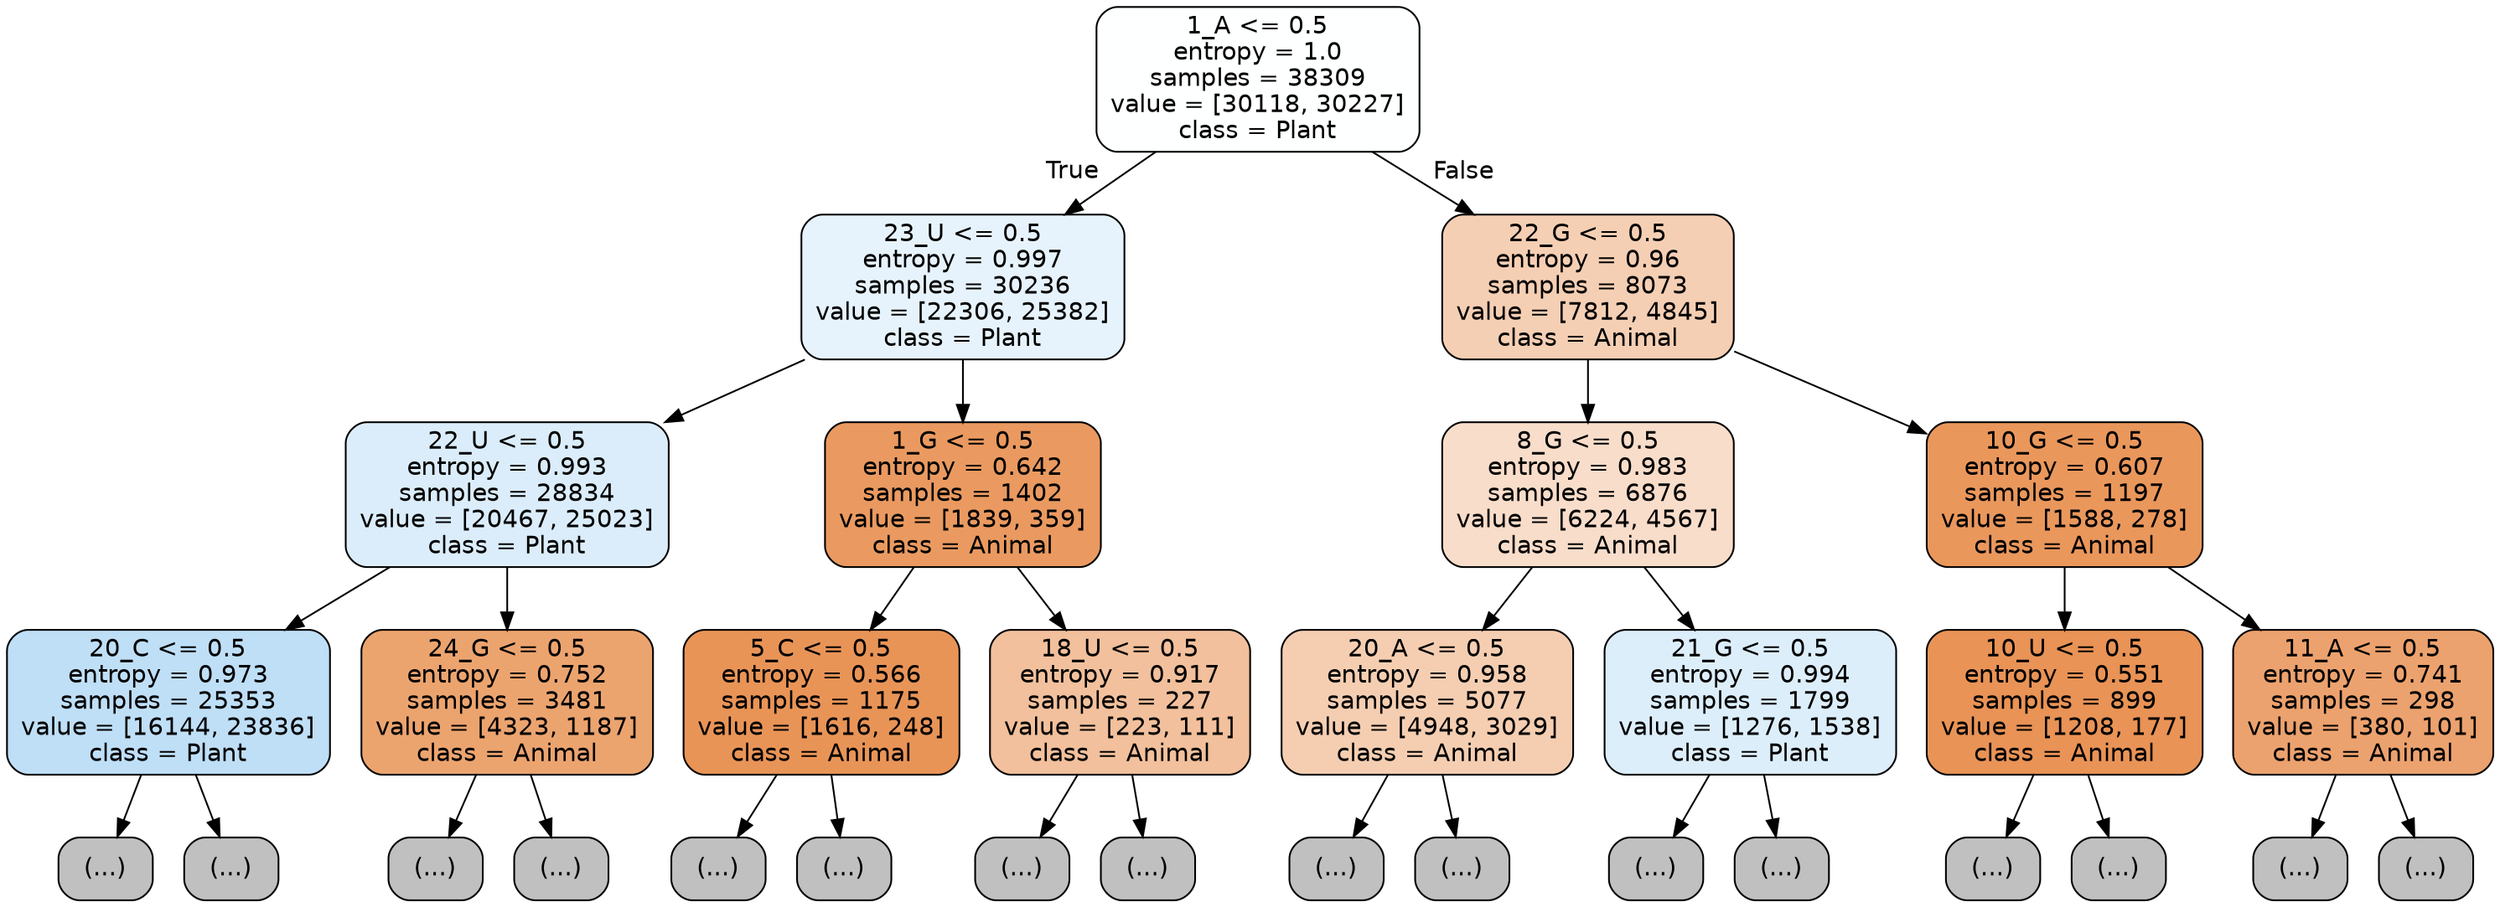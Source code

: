 digraph Tree {
node [shape=box, style="filled, rounded", color="black", fontname="helvetica"] ;
edge [fontname="helvetica"] ;
0 [label="1_A <= 0.5\nentropy = 1.0\nsamples = 38309\nvalue = [30118, 30227]\nclass = Plant", fillcolor="#feffff"] ;
1 [label="23_U <= 0.5\nentropy = 0.997\nsamples = 30236\nvalue = [22306, 25382]\nclass = Plant", fillcolor="#e7f3fc"] ;
0 -> 1 [labeldistance=2.5, labelangle=45, headlabel="True"] ;
2 [label="22_U <= 0.5\nentropy = 0.993\nsamples = 28834\nvalue = [20467, 25023]\nclass = Plant", fillcolor="#dbedfa"] ;
1 -> 2 ;
3 [label="20_C <= 0.5\nentropy = 0.973\nsamples = 25353\nvalue = [16144, 23836]\nclass = Plant", fillcolor="#bfdff7"] ;
2 -> 3 ;
4 [label="(...)", fillcolor="#C0C0C0"] ;
3 -> 4 ;
8431 [label="(...)", fillcolor="#C0C0C0"] ;
3 -> 8431 ;
11104 [label="24_G <= 0.5\nentropy = 0.752\nsamples = 3481\nvalue = [4323, 1187]\nclass = Animal", fillcolor="#eca46f"] ;
2 -> 11104 ;
11105 [label="(...)", fillcolor="#C0C0C0"] ;
11104 -> 11105 ;
12424 [label="(...)", fillcolor="#C0C0C0"] ;
11104 -> 12424 ;
12483 [label="1_G <= 0.5\nentropy = 0.642\nsamples = 1402\nvalue = [1839, 359]\nclass = Animal", fillcolor="#ea9a60"] ;
1 -> 12483 ;
12484 [label="5_C <= 0.5\nentropy = 0.566\nsamples = 1175\nvalue = [1616, 248]\nclass = Animal", fillcolor="#e99457"] ;
12483 -> 12484 ;
12485 [label="(...)", fillcolor="#C0C0C0"] ;
12484 -> 12485 ;
12788 [label="(...)", fillcolor="#C0C0C0"] ;
12484 -> 12788 ;
12897 [label="18_U <= 0.5\nentropy = 0.917\nsamples = 227\nvalue = [223, 111]\nclass = Animal", fillcolor="#f2c09c"] ;
12483 -> 12897 ;
12898 [label="(...)", fillcolor="#C0C0C0"] ;
12897 -> 12898 ;
12993 [label="(...)", fillcolor="#C0C0C0"] ;
12897 -> 12993 ;
13028 [label="22_G <= 0.5\nentropy = 0.96\nsamples = 8073\nvalue = [7812, 4845]\nclass = Animal", fillcolor="#f5cfb4"] ;
0 -> 13028 [labeldistance=2.5, labelangle=-45, headlabel="False"] ;
13029 [label="8_G <= 0.5\nentropy = 0.983\nsamples = 6876\nvalue = [6224, 4567]\nclass = Animal", fillcolor="#f8ddca"] ;
13028 -> 13029 ;
13030 [label="20_A <= 0.5\nentropy = 0.958\nsamples = 5077\nvalue = [4948, 3029]\nclass = Animal", fillcolor="#f5ceb2"] ;
13029 -> 13030 ;
13031 [label="(...)", fillcolor="#C0C0C0"] ;
13030 -> 13031 ;
15118 [label="(...)", fillcolor="#C0C0C0"] ;
13030 -> 15118 ;
15633 [label="21_G <= 0.5\nentropy = 0.994\nsamples = 1799\nvalue = [1276, 1538]\nclass = Plant", fillcolor="#ddeefb"] ;
13029 -> 15633 ;
15634 [label="(...)", fillcolor="#C0C0C0"] ;
15633 -> 15634 ;
16387 [label="(...)", fillcolor="#C0C0C0"] ;
15633 -> 16387 ;
16570 [label="10_G <= 0.5\nentropy = 0.607\nsamples = 1197\nvalue = [1588, 278]\nclass = Animal", fillcolor="#ea975c"] ;
13028 -> 16570 ;
16571 [label="10_U <= 0.5\nentropy = 0.551\nsamples = 899\nvalue = [1208, 177]\nclass = Animal", fillcolor="#e99356"] ;
16570 -> 16571 ;
16572 [label="(...)", fillcolor="#C0C0C0"] ;
16571 -> 16572 ;
16785 [label="(...)", fillcolor="#C0C0C0"] ;
16571 -> 16785 ;
16870 [label="11_A <= 0.5\nentropy = 0.741\nsamples = 298\nvalue = [380, 101]\nclass = Animal", fillcolor="#eca26e"] ;
16570 -> 16870 ;
16871 [label="(...)", fillcolor="#C0C0C0"] ;
16870 -> 16871 ;
16940 [label="(...)", fillcolor="#C0C0C0"] ;
16870 -> 16940 ;
}